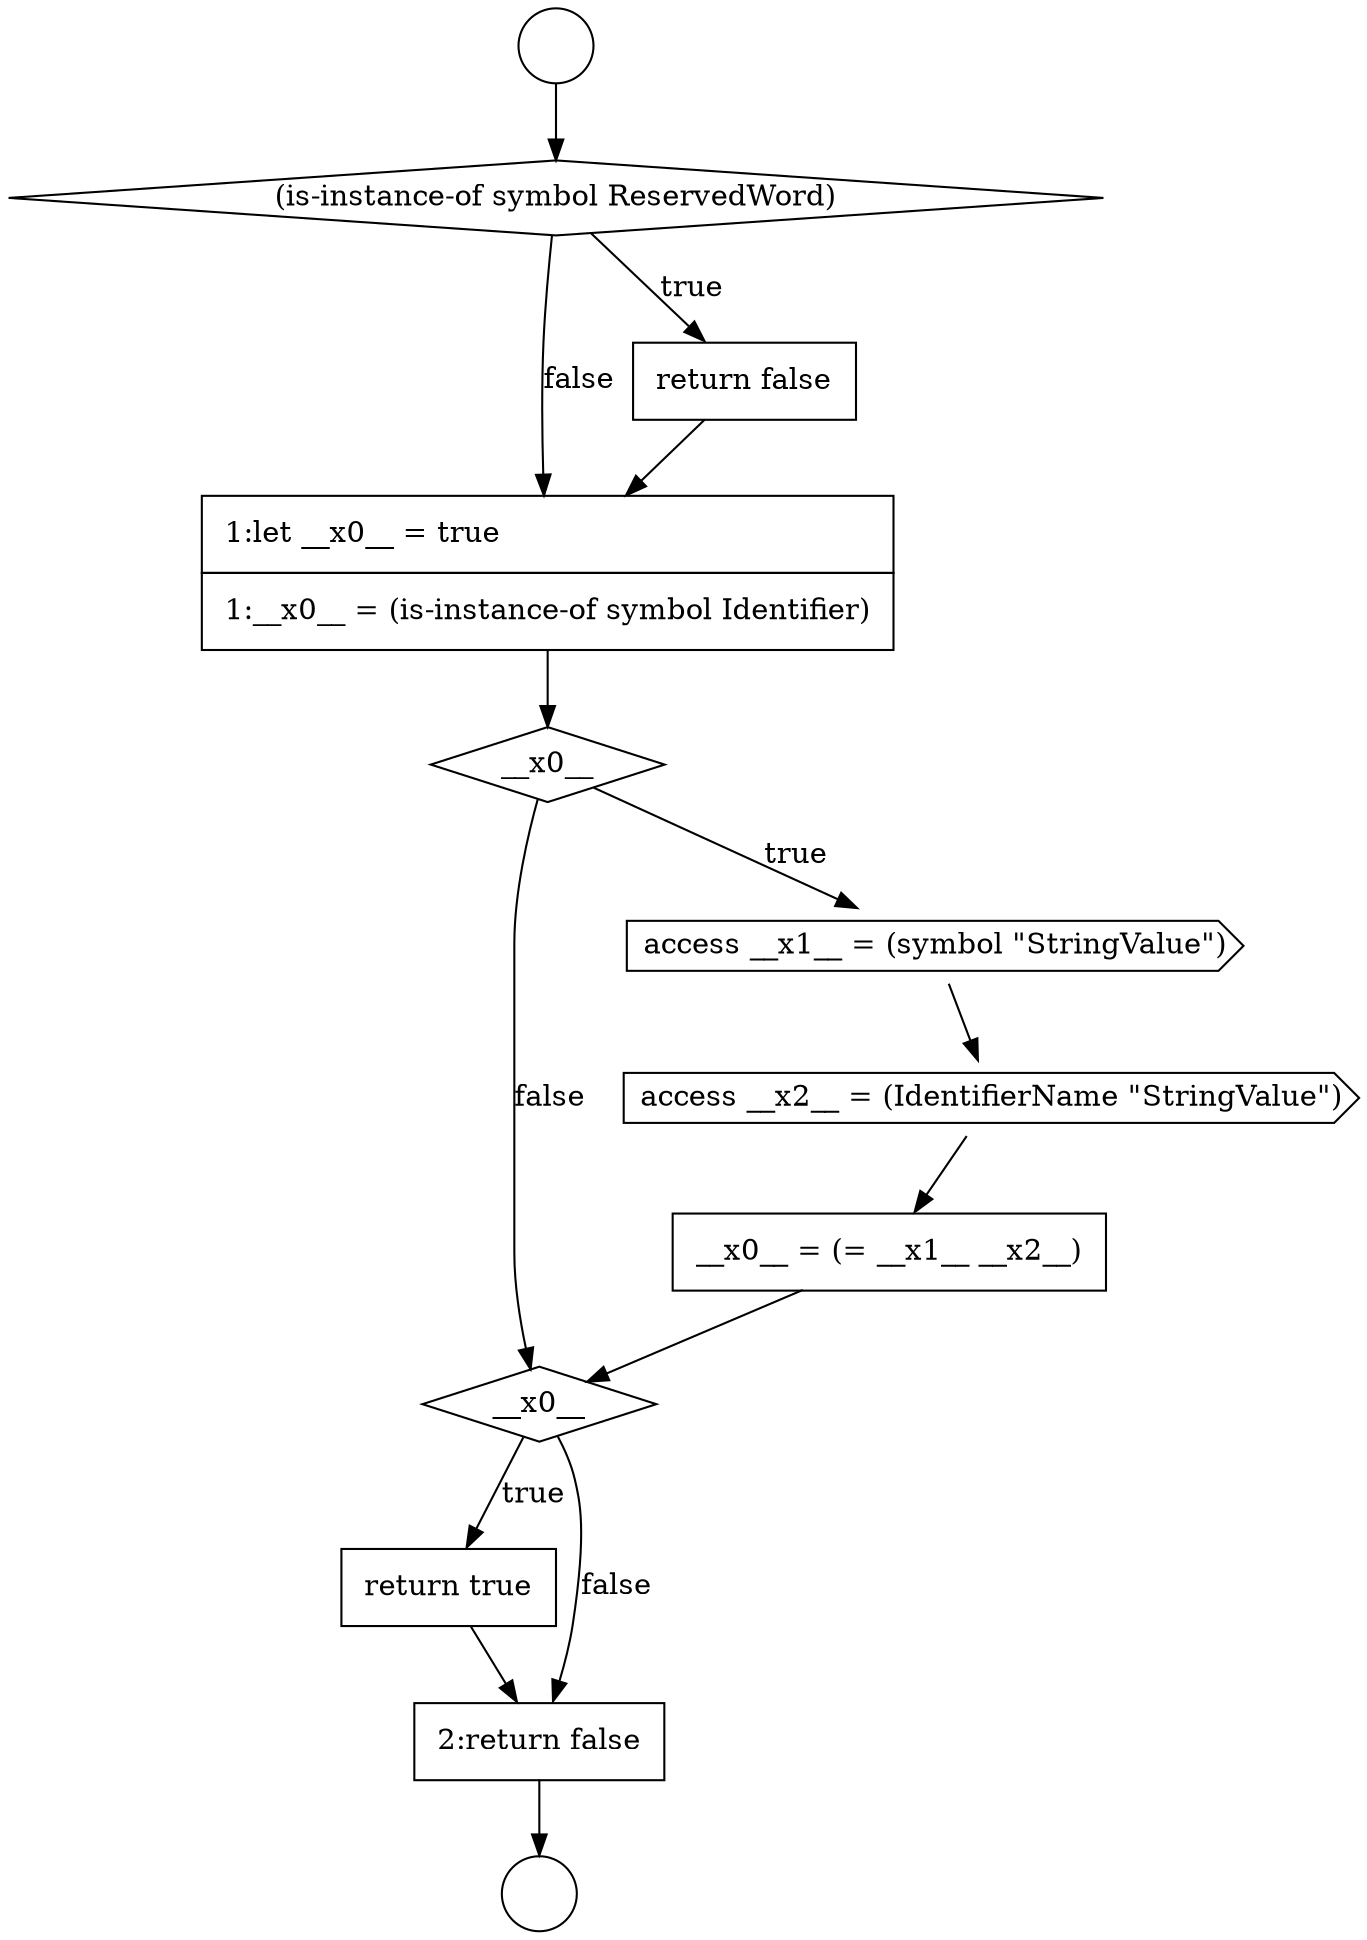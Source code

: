 digraph {
  node3449 [shape=diamond, label=<<font color="black">__x0__</font>> color="black" fillcolor="white" style=filled]
  node3446 [shape=diamond, label=<<font color="black">(is-instance-of symbol ReservedWord)</font>> color="black" fillcolor="white" style=filled]
  node3453 [shape=diamond, label=<<font color="black">__x0__</font>> color="black" fillcolor="white" style=filled]
  node3450 [shape=cds, label=<<font color="black">access __x1__ = (symbol &quot;StringValue&quot;)</font>> color="black" fillcolor="white" style=filled]
  node3445 [shape=circle label=" " color="black" fillcolor="white" style=filled]
  node3454 [shape=none, margin=0, label=<<font color="black">
    <table border="0" cellborder="1" cellspacing="0" cellpadding="10">
      <tr><td align="left">return true</td></tr>
    </table>
  </font>> color="black" fillcolor="white" style=filled]
  node3451 [shape=cds, label=<<font color="black">access __x2__ = (IdentifierName &quot;StringValue&quot;)</font>> color="black" fillcolor="white" style=filled]
  node3448 [shape=none, margin=0, label=<<font color="black">
    <table border="0" cellborder="1" cellspacing="0" cellpadding="10">
      <tr><td align="left">1:let __x0__ = true</td></tr>
      <tr><td align="left">1:__x0__ = (is-instance-of symbol Identifier)</td></tr>
    </table>
  </font>> color="black" fillcolor="white" style=filled]
  node3444 [shape=circle label=" " color="black" fillcolor="white" style=filled]
  node3455 [shape=none, margin=0, label=<<font color="black">
    <table border="0" cellborder="1" cellspacing="0" cellpadding="10">
      <tr><td align="left">2:return false</td></tr>
    </table>
  </font>> color="black" fillcolor="white" style=filled]
  node3452 [shape=none, margin=0, label=<<font color="black">
    <table border="0" cellborder="1" cellspacing="0" cellpadding="10">
      <tr><td align="left">__x0__ = (= __x1__ __x2__)</td></tr>
    </table>
  </font>> color="black" fillcolor="white" style=filled]
  node3447 [shape=none, margin=0, label=<<font color="black">
    <table border="0" cellborder="1" cellspacing="0" cellpadding="10">
      <tr><td align="left">return false</td></tr>
    </table>
  </font>> color="black" fillcolor="white" style=filled]
  node3453 -> node3454 [label=<<font color="black">true</font>> color="black"]
  node3453 -> node3455 [label=<<font color="black">false</font>> color="black"]
  node3452 -> node3453 [ color="black"]
  node3446 -> node3447 [label=<<font color="black">true</font>> color="black"]
  node3446 -> node3448 [label=<<font color="black">false</font>> color="black"]
  node3455 -> node3445 [ color="black"]
  node3454 -> node3455 [ color="black"]
  node3450 -> node3451 [ color="black"]
  node3451 -> node3452 [ color="black"]
  node3449 -> node3450 [label=<<font color="black">true</font>> color="black"]
  node3449 -> node3453 [label=<<font color="black">false</font>> color="black"]
  node3448 -> node3449 [ color="black"]
  node3447 -> node3448 [ color="black"]
  node3444 -> node3446 [ color="black"]
}
